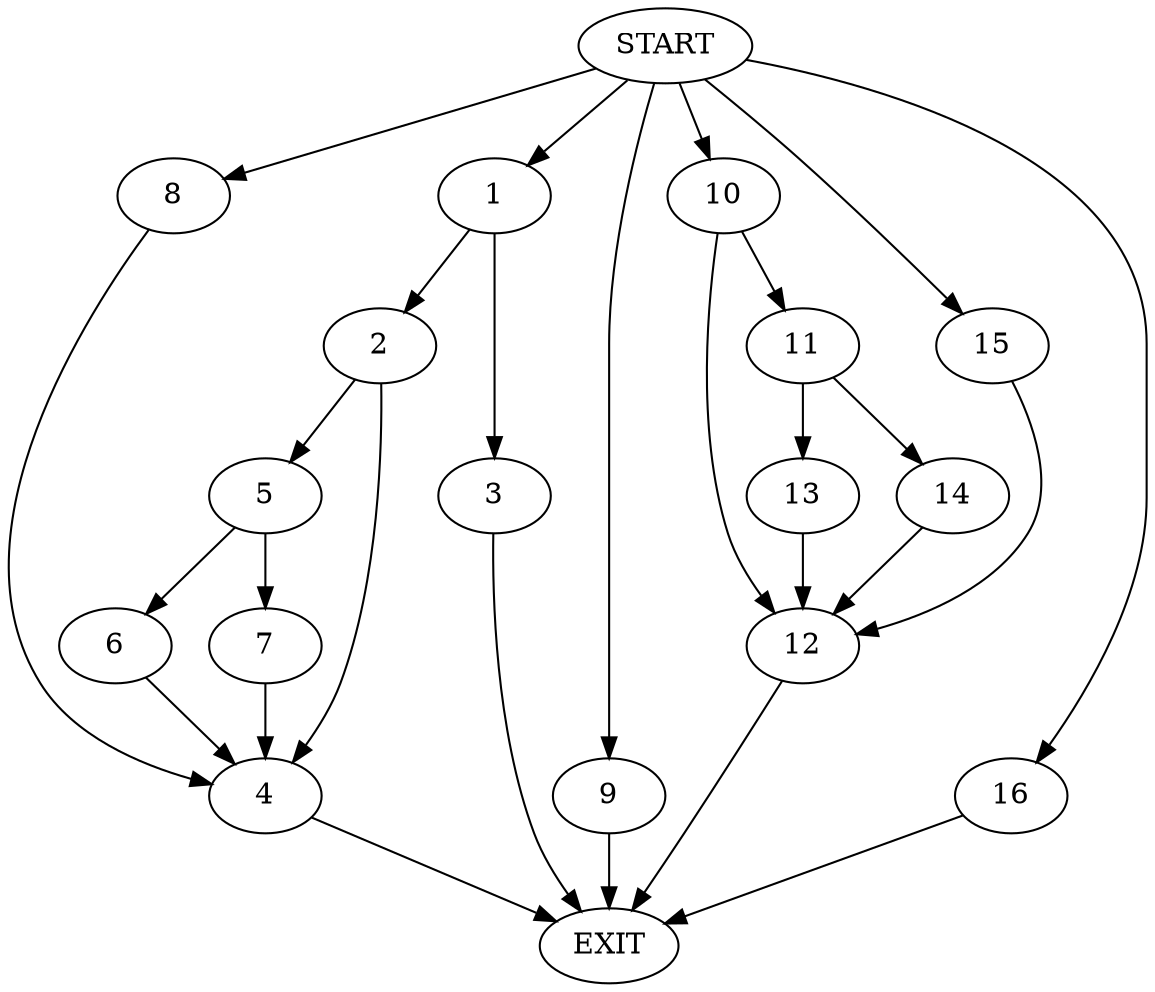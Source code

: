 digraph {
0 [label="START"]
17 [label="EXIT"]
0 -> 1
1 -> 2
1 -> 3
3 -> 17
2 -> 4
2 -> 5
5 -> 6
5 -> 7
4 -> 17
7 -> 4
6 -> 4
0 -> 8
8 -> 4
0 -> 9
9 -> 17
0 -> 10
10 -> 11
10 -> 12
12 -> 17
11 -> 13
11 -> 14
14 -> 12
13 -> 12
0 -> 15
15 -> 12
0 -> 16
16 -> 17
}
